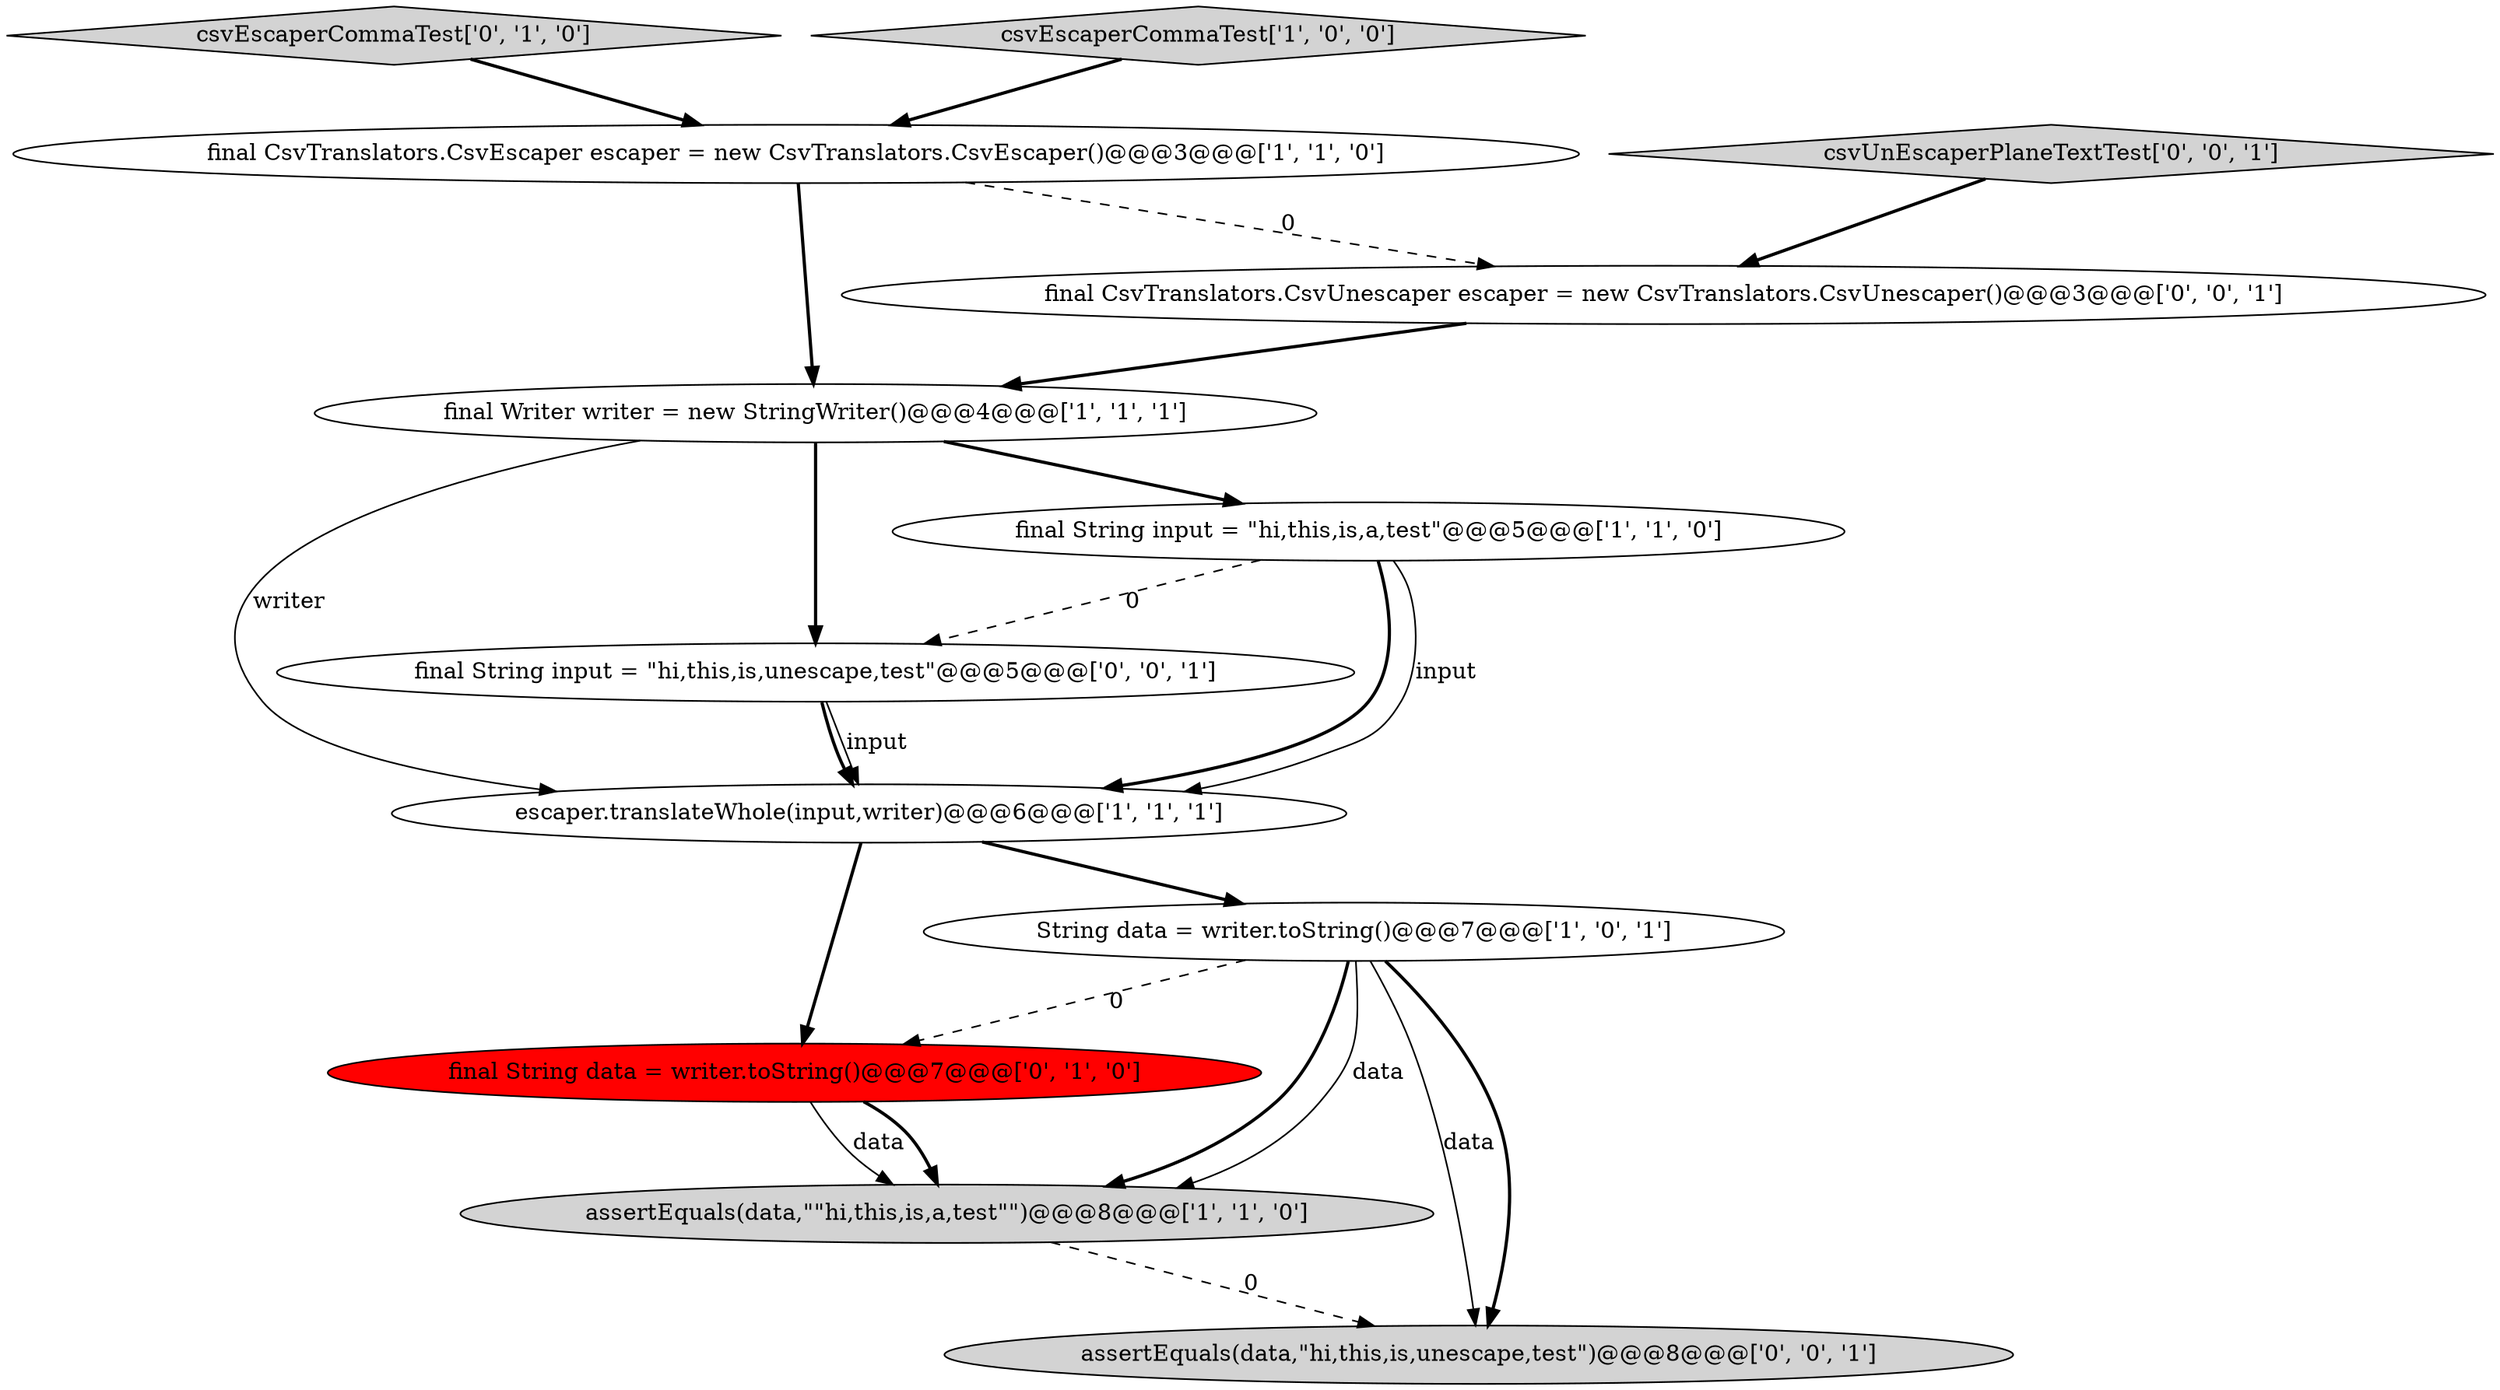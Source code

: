 digraph {
7 [style = filled, label = "csvEscaperCommaTest['0', '1', '0']", fillcolor = lightgray, shape = diamond image = "AAA0AAABBB2BBB"];
4 [style = filled, label = "escaper.translateWhole(input,writer)@@@6@@@['1', '1', '1']", fillcolor = white, shape = ellipse image = "AAA0AAABBB1BBB"];
8 [style = filled, label = "final String data = writer.toString()@@@7@@@['0', '1', '0']", fillcolor = red, shape = ellipse image = "AAA1AAABBB2BBB"];
5 [style = filled, label = "assertEquals(data,\"\"hi,this,is,a,test\"\")@@@8@@@['1', '1', '0']", fillcolor = lightgray, shape = ellipse image = "AAA0AAABBB1BBB"];
11 [style = filled, label = "final String input = \"hi,this,is,unescape,test\"@@@5@@@['0', '0', '1']", fillcolor = white, shape = ellipse image = "AAA0AAABBB3BBB"];
3 [style = filled, label = "final String input = \"hi,this,is,a,test\"@@@5@@@['1', '1', '0']", fillcolor = white, shape = ellipse image = "AAA0AAABBB1BBB"];
0 [style = filled, label = "final Writer writer = new StringWriter()@@@4@@@['1', '1', '1']", fillcolor = white, shape = ellipse image = "AAA0AAABBB1BBB"];
6 [style = filled, label = "csvEscaperCommaTest['1', '0', '0']", fillcolor = lightgray, shape = diamond image = "AAA0AAABBB1BBB"];
2 [style = filled, label = "final CsvTranslators.CsvEscaper escaper = new CsvTranslators.CsvEscaper()@@@3@@@['1', '1', '0']", fillcolor = white, shape = ellipse image = "AAA0AAABBB1BBB"];
9 [style = filled, label = "final CsvTranslators.CsvUnescaper escaper = new CsvTranslators.CsvUnescaper()@@@3@@@['0', '0', '1']", fillcolor = white, shape = ellipse image = "AAA0AAABBB3BBB"];
12 [style = filled, label = "csvUnEscaperPlaneTextTest['0', '0', '1']", fillcolor = lightgray, shape = diamond image = "AAA0AAABBB3BBB"];
1 [style = filled, label = "String data = writer.toString()@@@7@@@['1', '0', '1']", fillcolor = white, shape = ellipse image = "AAA0AAABBB1BBB"];
10 [style = filled, label = "assertEquals(data,\"hi,this,is,unescape,test\")@@@8@@@['0', '0', '1']", fillcolor = lightgray, shape = ellipse image = "AAA0AAABBB3BBB"];
1->5 [style = bold, label=""];
0->3 [style = bold, label=""];
1->10 [style = solid, label="data"];
9->0 [style = bold, label=""];
8->5 [style = solid, label="data"];
11->4 [style = bold, label=""];
1->5 [style = solid, label="data"];
0->11 [style = bold, label=""];
12->9 [style = bold, label=""];
3->4 [style = bold, label=""];
6->2 [style = bold, label=""];
2->0 [style = bold, label=""];
8->5 [style = bold, label=""];
5->10 [style = dashed, label="0"];
2->9 [style = dashed, label="0"];
7->2 [style = bold, label=""];
4->8 [style = bold, label=""];
3->4 [style = solid, label="input"];
1->8 [style = dashed, label="0"];
4->1 [style = bold, label=""];
1->10 [style = bold, label=""];
11->4 [style = solid, label="input"];
3->11 [style = dashed, label="0"];
0->4 [style = solid, label="writer"];
}

